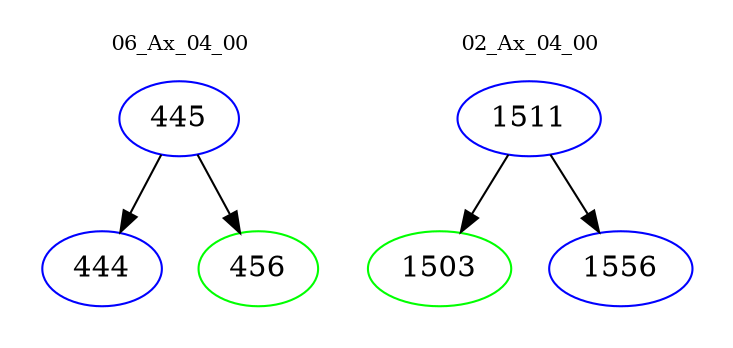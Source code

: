 digraph{
subgraph cluster_0 {
color = white
label = "06_Ax_04_00";
fontsize=10;
T0_445 [label="445", color="blue"]
T0_445 -> T0_444 [color="black"]
T0_444 [label="444", color="blue"]
T0_445 -> T0_456 [color="black"]
T0_456 [label="456", color="green"]
}
subgraph cluster_1 {
color = white
label = "02_Ax_04_00";
fontsize=10;
T1_1511 [label="1511", color="blue"]
T1_1511 -> T1_1503 [color="black"]
T1_1503 [label="1503", color="green"]
T1_1511 -> T1_1556 [color="black"]
T1_1556 [label="1556", color="blue"]
}
}

